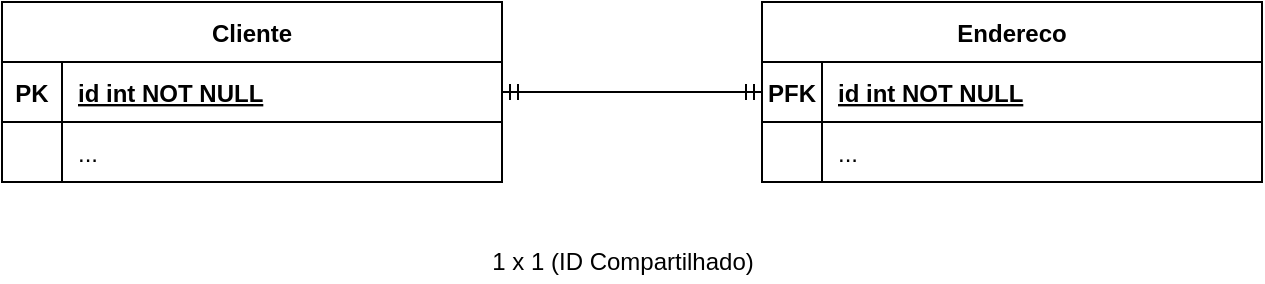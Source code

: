 <mxfile version="13.7.9" type="embed" pages="7"><diagram id="-cJZO8uB4legmB6kaeDS" name="1 x 1"><mxGraphModel dx="926" dy="221" grid="1" gridSize="10" guides="1" tooltips="1" connect="1" arrows="1" fold="1" page="1" pageScale="1" pageWidth="827" pageHeight="1169" math="0" shadow="0"><root><mxCell id="0"/><mxCell id="1" parent="0"/><mxCell id="45" value="" style="edgeStyle=entityRelationEdgeStyle;fontSize=12;html=1;endArrow=ERmandOne;startArrow=ERmandOne;exitX=1;exitY=0.5;exitDx=0;exitDy=0;entryX=0;entryY=0.5;entryDx=0;entryDy=0;" parent="1" source="16" target="38" edge="1"><mxGeometry width="100" height="100" relative="1" as="geometry"><mxPoint x="360" y="255" as="sourcePoint"/><mxPoint x="460" y="155" as="targetPoint"/></mxGeometry></mxCell><mxCell id="15" value="Cliente" style="shape=table;startSize=30;container=1;collapsible=1;childLayout=tableLayout;fixedRows=1;rowLines=0;fontStyle=1;align=center;resizeLast=1;fontSize=12;" parent="1" vertex="1"><mxGeometry x="70" y="70" width="250" height="90" as="geometry"><mxRectangle x="100" y="225" width="160" height="100" as="alternateBounds"/></mxGeometry></mxCell><mxCell id="16" value="" style="shape=partialRectangle;collapsible=0;dropTarget=0;pointerEvents=0;fillColor=none;points=[[0,0.5],[1,0.5]];portConstraint=eastwest;top=0;left=0;right=0;bottom=1;fontSize=12;" parent="15" vertex="1"><mxGeometry y="30" width="250" height="30" as="geometry"/></mxCell><mxCell id="17" value="PK" style="shape=partialRectangle;overflow=hidden;connectable=0;fillColor=none;top=0;left=0;bottom=0;right=0;fontStyle=1;fontSize=12;" parent="16" vertex="1"><mxGeometry width="30" height="30" as="geometry"/></mxCell><mxCell id="18" value="id int NOT NULL " style="shape=partialRectangle;overflow=hidden;connectable=0;fillColor=none;top=0;left=0;bottom=0;right=0;align=left;spacingLeft=6;fontStyle=5;fontSize=12;" parent="16" vertex="1"><mxGeometry x="30" width="220" height="30" as="geometry"/></mxCell><mxCell id="19" value="" style="shape=partialRectangle;collapsible=0;dropTarget=0;pointerEvents=0;fillColor=none;points=[[0,0.5],[1,0.5]];portConstraint=eastwest;top=0;left=0;right=0;bottom=0;fontSize=12;" parent="15" vertex="1"><mxGeometry y="60" width="250" height="30" as="geometry"/></mxCell><mxCell id="20" value="" style="shape=partialRectangle;overflow=hidden;connectable=0;fillColor=none;top=0;left=0;bottom=0;right=0;fontSize=12;" parent="19" vertex="1"><mxGeometry width="30" height="30" as="geometry"/></mxCell><mxCell id="21" value="..." style="shape=partialRectangle;overflow=hidden;connectable=0;fillColor=none;top=0;left=0;bottom=0;right=0;align=left;spacingLeft=6;fontSize=12;" parent="19" vertex="1"><mxGeometry x="30" width="220" height="30" as="geometry"/></mxCell><mxCell id="37" value="Endereco" style="shape=table;startSize=30;container=1;collapsible=1;childLayout=tableLayout;fixedRows=1;rowLines=0;fontStyle=1;align=center;resizeLast=1;fontSize=12;" parent="1" vertex="1"><mxGeometry x="450" y="70" width="250" height="90" as="geometry"><mxRectangle x="480" y="225" width="170" height="100" as="alternateBounds"/></mxGeometry></mxCell><mxCell id="38" value="" style="shape=partialRectangle;collapsible=0;dropTarget=0;pointerEvents=0;fillColor=none;points=[[0,0.5],[1,0.5]];portConstraint=eastwest;top=0;left=0;right=0;bottom=1;fontSize=12;" parent="37" vertex="1"><mxGeometry y="30" width="250" height="30" as="geometry"/></mxCell><mxCell id="39" value="PFK" style="shape=partialRectangle;overflow=hidden;connectable=0;fillColor=none;top=0;left=0;bottom=0;right=0;fontStyle=1;fontSize=12;" parent="38" vertex="1"><mxGeometry width="30" height="30" as="geometry"/></mxCell><mxCell id="40" value="id int NOT NULL " style="shape=partialRectangle;overflow=hidden;connectable=0;fillColor=none;top=0;left=0;bottom=0;right=0;align=left;spacingLeft=6;fontStyle=5;fontSize=12;" parent="38" vertex="1"><mxGeometry x="30" width="220" height="30" as="geometry"/></mxCell><mxCell id="41" value="" style="shape=partialRectangle;collapsible=0;dropTarget=0;pointerEvents=0;fillColor=none;points=[[0,0.5],[1,0.5]];portConstraint=eastwest;top=0;left=0;right=0;bottom=0;fontSize=12;" parent="37" vertex="1"><mxGeometry y="60" width="250" height="30" as="geometry"/></mxCell><mxCell id="42" value="" style="shape=partialRectangle;overflow=hidden;connectable=0;fillColor=none;top=0;left=0;bottom=0;right=0;fontSize=12;" parent="41" vertex="1"><mxGeometry width="30" height="30" as="geometry"/></mxCell><mxCell id="43" value="..." style="shape=partialRectangle;overflow=hidden;connectable=0;fillColor=none;top=0;left=0;bottom=0;right=0;align=left;spacingLeft=6;fontSize=12;" parent="41" vertex="1"><mxGeometry x="30" width="220" height="30" as="geometry"/></mxCell><mxCell id="it_60MPm02_DyhxIjMHB-45" value="1 x 1 (ID Compartilhado)" style="text;html=1;align=center;verticalAlign=middle;resizable=0;points=[];autosize=1;" parent="1" vertex="1"><mxGeometry x="305" y="190" width="150" height="20" as="geometry"/></mxCell></root></mxGraphModel></diagram><diagram name="1 x 1" id="f4v1BGVa0LO9kozzE3Fl"><mxGraphModel dx="648" dy="154" grid="1" gridSize="10" guides="1" tooltips="1" connect="1" arrows="1" fold="1" page="1" pageScale="1" pageWidth="827" pageHeight="1169" math="0" shadow="0"><root><mxCell id="LZWI0Lvvr0ic4wCGCZKu-0"/><mxCell id="LZWI0Lvvr0ic4wCGCZKu-1" parent="LZWI0Lvvr0ic4wCGCZKu-0"/><mxCell id="LZWI0Lvvr0ic4wCGCZKu-18" value="" style="edgeStyle=entityRelationEdgeStyle;fontSize=12;html=1;endArrow=ERmandOne;startArrow=ERmandOne;exitX=1;exitY=0.5;exitDx=0;exitDy=0;entryX=0;entryY=0.5;entryDx=0;entryDy=0;" parent="LZWI0Lvvr0ic4wCGCZKu-1" source="LZWI0Lvvr0ic4wCGCZKu-24" target="LZWI0Lvvr0ic4wCGCZKu-28" edge="1"><mxGeometry width="100" height="100" relative="1" as="geometry"><mxPoint x="400" y="255" as="sourcePoint"/><mxPoint x="500" y="155" as="targetPoint"/></mxGeometry></mxCell><mxCell id="LZWI0Lvvr0ic4wCGCZKu-19" value="1 x 1 (ID Referenciado)" style="text;html=1;align=center;verticalAlign=middle;resizable=0;points=[];autosize=1;" parent="LZWI0Lvvr0ic4wCGCZKu-1" vertex="1"><mxGeometry x="350" y="190" width="140" height="20" as="geometry"/></mxCell><mxCell id="LZWI0Lvvr0ic4wCGCZKu-20" value="Cliente" style="shape=table;startSize=30;container=1;collapsible=1;childLayout=tableLayout;fixedRows=1;rowLines=0;fontStyle=1;align=center;resizeLast=1;fontSize=12;" parent="LZWI0Lvvr0ic4wCGCZKu-1" vertex="1"><mxGeometry x="110" y="70" width="250" height="90" as="geometry"><mxRectangle x="100" y="225" width="160" height="100" as="alternateBounds"/></mxGeometry></mxCell><mxCell id="LZWI0Lvvr0ic4wCGCZKu-21" value="" style="shape=partialRectangle;collapsible=0;dropTarget=0;pointerEvents=0;fillColor=none;points=[[0,0.5],[1,0.5]];portConstraint=eastwest;top=0;left=0;right=0;bottom=1;fontSize=12;" parent="LZWI0Lvvr0ic4wCGCZKu-20" vertex="1"><mxGeometry y="30" width="250" height="30" as="geometry"/></mxCell><mxCell id="LZWI0Lvvr0ic4wCGCZKu-22" value="PK" style="shape=partialRectangle;overflow=hidden;connectable=0;fillColor=none;top=0;left=0;bottom=0;right=0;fontStyle=1;fontSize=12;" parent="LZWI0Lvvr0ic4wCGCZKu-21" vertex="1"><mxGeometry width="30" height="30" as="geometry"/></mxCell><mxCell id="LZWI0Lvvr0ic4wCGCZKu-23" value="id int NOT NULL " style="shape=partialRectangle;overflow=hidden;connectable=0;fillColor=none;top=0;left=0;bottom=0;right=0;align=left;spacingLeft=6;fontStyle=5;fontSize=12;" parent="LZWI0Lvvr0ic4wCGCZKu-21" vertex="1"><mxGeometry x="30" width="220" height="30" as="geometry"/></mxCell><mxCell id="LZWI0Lvvr0ic4wCGCZKu-24" value="" style="shape=partialRectangle;collapsible=0;dropTarget=0;pointerEvents=0;fillColor=none;points=[[0,0.5],[1,0.5]];portConstraint=eastwest;top=0;left=0;right=0;bottom=0;fontSize=12;" parent="LZWI0Lvvr0ic4wCGCZKu-20" vertex="1"><mxGeometry y="60" width="250" height="30" as="geometry"/></mxCell><mxCell id="LZWI0Lvvr0ic4wCGCZKu-25" value="FK" style="shape=partialRectangle;overflow=hidden;connectable=0;fillColor=none;top=0;left=0;bottom=0;right=0;fontSize=12;" parent="LZWI0Lvvr0ic4wCGCZKu-24" vertex="1"><mxGeometry width="30" height="30" as="geometry"/></mxCell><mxCell id="LZWI0Lvvr0ic4wCGCZKu-26" value="endereco_fk int NOT NULL" style="shape=partialRectangle;overflow=hidden;connectable=0;fillColor=none;top=0;left=0;bottom=0;right=0;align=left;spacingLeft=6;fontSize=12;" parent="LZWI0Lvvr0ic4wCGCZKu-24" vertex="1"><mxGeometry x="30" width="220" height="30" as="geometry"/></mxCell><mxCell id="LZWI0Lvvr0ic4wCGCZKu-27" value="Endereco" style="shape=table;startSize=30;container=1;collapsible=1;childLayout=tableLayout;fixedRows=1;rowLines=0;fontStyle=1;align=center;resizeLast=1;fontSize=12;" parent="LZWI0Lvvr0ic4wCGCZKu-1" vertex="1"><mxGeometry x="490" y="70" width="250" height="90" as="geometry"><mxRectangle x="480" y="225" width="170" height="100" as="alternateBounds"/></mxGeometry></mxCell><mxCell id="LZWI0Lvvr0ic4wCGCZKu-28" value="" style="shape=partialRectangle;collapsible=0;dropTarget=0;pointerEvents=0;fillColor=none;points=[[0,0.5],[1,0.5]];portConstraint=eastwest;top=0;left=0;right=0;bottom=1;fontSize=12;" parent="LZWI0Lvvr0ic4wCGCZKu-27" vertex="1"><mxGeometry y="30" width="250" height="30" as="geometry"/></mxCell><mxCell id="LZWI0Lvvr0ic4wCGCZKu-29" value="PK" style="shape=partialRectangle;overflow=hidden;connectable=0;fillColor=none;top=0;left=0;bottom=0;right=0;fontStyle=1;fontSize=12;" parent="LZWI0Lvvr0ic4wCGCZKu-28" vertex="1"><mxGeometry width="30" height="30" as="geometry"/></mxCell><mxCell id="LZWI0Lvvr0ic4wCGCZKu-30" value="id int NOT NULL " style="shape=partialRectangle;overflow=hidden;connectable=0;fillColor=none;top=0;left=0;bottom=0;right=0;align=left;spacingLeft=6;fontStyle=5;fontSize=12;" parent="LZWI0Lvvr0ic4wCGCZKu-28" vertex="1"><mxGeometry x="30" width="220" height="30" as="geometry"/></mxCell><mxCell id="LZWI0Lvvr0ic4wCGCZKu-31" value="" style="shape=partialRectangle;collapsible=0;dropTarget=0;pointerEvents=0;fillColor=none;points=[[0,0.5],[1,0.5]];portConstraint=eastwest;top=0;left=0;right=0;bottom=0;fontSize=12;" parent="LZWI0Lvvr0ic4wCGCZKu-27" vertex="1"><mxGeometry y="60" width="250" height="30" as="geometry"/></mxCell><mxCell id="LZWI0Lvvr0ic4wCGCZKu-32" value="" style="shape=partialRectangle;overflow=hidden;connectable=0;fillColor=none;top=0;left=0;bottom=0;right=0;fontSize=12;" parent="LZWI0Lvvr0ic4wCGCZKu-31" vertex="1"><mxGeometry width="30" height="30" as="geometry"/></mxCell><mxCell id="LZWI0Lvvr0ic4wCGCZKu-33" value="" style="shape=partialRectangle;overflow=hidden;connectable=0;fillColor=none;top=0;left=0;bottom=0;right=0;align=left;spacingLeft=6;fontSize=12;" parent="LZWI0Lvvr0ic4wCGCZKu-31" vertex="1"><mxGeometry x="30" width="220" height="30" as="geometry"/></mxCell></root></mxGraphModel></diagram><diagram id="h8iAOkQwNNReVruqvM9_" name="1 x Many"><mxGraphModel dx="926" dy="221" grid="1" gridSize="10" guides="1" tooltips="1" connect="1" arrows="1" fold="1" page="1" pageScale="1" pageWidth="827" pageHeight="1169" math="0" shadow="0"><root><mxCell id="EdGn1_xKnMHWhqD9SFrW-0"/><mxCell id="EdGn1_xKnMHWhqD9SFrW-1" parent="EdGn1_xKnMHWhqD9SFrW-0"/><mxCell id="cPPrRR4nFwRamd-4L3Du-8" value="Endereco" style="shape=table;startSize=30;container=1;collapsible=1;childLayout=tableLayout;fixedRows=1;rowLines=0;fontStyle=1;align=center;resizeLast=1;fontSize=12;" parent="EdGn1_xKnMHWhqD9SFrW-1" vertex="1"><mxGeometry x="480" y="225" width="250" height="90" as="geometry"><mxRectangle x="480" y="225" width="170" height="100" as="alternateBounds"/></mxGeometry></mxCell><mxCell id="cPPrRR4nFwRamd-4L3Du-9" value="" style="shape=partialRectangle;collapsible=0;dropTarget=0;pointerEvents=0;fillColor=none;points=[[0,0.5],[1,0.5]];portConstraint=eastwest;top=0;left=0;right=0;bottom=1;fontSize=12;" parent="cPPrRR4nFwRamd-4L3Du-8" vertex="1"><mxGeometry y="30" width="250" height="30" as="geometry"/></mxCell><mxCell id="cPPrRR4nFwRamd-4L3Du-10" value="PK" style="shape=partialRectangle;overflow=hidden;connectable=0;fillColor=none;top=0;left=0;bottom=0;right=0;fontStyle=1;fontSize=12;" parent="cPPrRR4nFwRamd-4L3Du-9" vertex="1"><mxGeometry width="30" height="30" as="geometry"/></mxCell><mxCell id="cPPrRR4nFwRamd-4L3Du-11" value="id int NOT NULL " style="shape=partialRectangle;overflow=hidden;connectable=0;fillColor=none;top=0;left=0;bottom=0;right=0;align=left;spacingLeft=6;fontStyle=5;fontSize=12;" parent="cPPrRR4nFwRamd-4L3Du-9" vertex="1"><mxGeometry x="30" width="220" height="30" as="geometry"/></mxCell><mxCell id="cPPrRR4nFwRamd-4L3Du-12" value="" style="shape=partialRectangle;collapsible=0;dropTarget=0;pointerEvents=0;fillColor=none;points=[[0,0.5],[1,0.5]];portConstraint=eastwest;top=0;left=0;right=0;bottom=0;fontSize=12;" parent="cPPrRR4nFwRamd-4L3Du-8" vertex="1"><mxGeometry y="60" width="250" height="30" as="geometry"/></mxCell><mxCell id="cPPrRR4nFwRamd-4L3Du-13" value="FK" style="shape=partialRectangle;overflow=hidden;connectable=0;fillColor=none;top=0;left=0;bottom=0;right=0;fontSize=12;" parent="cPPrRR4nFwRamd-4L3Du-12" vertex="1"><mxGeometry width="30" height="30" as="geometry"/></mxCell><mxCell id="cPPrRR4nFwRamd-4L3Du-14" value="cliente_fk int NOT NULL" style="shape=partialRectangle;overflow=hidden;connectable=0;fillColor=none;top=0;left=0;bottom=0;right=0;align=left;spacingLeft=6;fontSize=12;" parent="cPPrRR4nFwRamd-4L3Du-12" vertex="1"><mxGeometry x="30" width="220" height="30" as="geometry"/></mxCell><mxCell id="cPPrRR4nFwRamd-4L3Du-16" value="" style="edgeStyle=entityRelationEdgeStyle;fontSize=12;html=1;endArrow=ERoneToMany;exitX=1;exitY=0.5;exitDx=0;exitDy=0;entryX=0;entryY=0.5;entryDx=0;entryDy=0;" parent="EdGn1_xKnMHWhqD9SFrW-1" source="cPPrRR4nFwRamd-4L3Du-2" target="cPPrRR4nFwRamd-4L3Du-12" edge="1"><mxGeometry width="100" height="100" relative="1" as="geometry"><mxPoint x="340" y="330" as="sourcePoint"/><mxPoint x="440" y="230" as="targetPoint"/></mxGeometry></mxCell><mxCell id="cPPrRR4nFwRamd-4L3Du-1" value="Cliente" style="shape=table;startSize=30;container=1;collapsible=1;childLayout=tableLayout;fixedRows=1;rowLines=0;fontStyle=1;align=center;resizeLast=1;fontSize=12;" parent="EdGn1_xKnMHWhqD9SFrW-1" vertex="1"><mxGeometry x="20" y="225" width="250" height="90" as="geometry"><mxRectangle x="100" y="225" width="160" height="100" as="alternateBounds"/></mxGeometry></mxCell><mxCell id="cPPrRR4nFwRamd-4L3Du-2" value="" style="shape=partialRectangle;collapsible=0;dropTarget=0;pointerEvents=0;fillColor=none;points=[[0,0.5],[1,0.5]];portConstraint=eastwest;top=0;left=0;right=0;bottom=1;fontSize=12;" parent="cPPrRR4nFwRamd-4L3Du-1" vertex="1"><mxGeometry y="30" width="250" height="30" as="geometry"/></mxCell><mxCell id="cPPrRR4nFwRamd-4L3Du-3" value="PK" style="shape=partialRectangle;overflow=hidden;connectable=0;fillColor=none;top=0;left=0;bottom=0;right=0;fontStyle=1;fontSize=12;" parent="cPPrRR4nFwRamd-4L3Du-2" vertex="1"><mxGeometry width="30" height="30" as="geometry"/></mxCell><mxCell id="cPPrRR4nFwRamd-4L3Du-4" value="id int NOT NULL " style="shape=partialRectangle;overflow=hidden;connectable=0;fillColor=none;top=0;left=0;bottom=0;right=0;align=left;spacingLeft=6;fontStyle=5;fontSize=12;" parent="cPPrRR4nFwRamd-4L3Du-2" vertex="1"><mxGeometry x="30" width="220" height="30" as="geometry"/></mxCell><mxCell id="cPPrRR4nFwRamd-4L3Du-5" value="" style="shape=partialRectangle;collapsible=0;dropTarget=0;pointerEvents=0;fillColor=none;points=[[0,0.5],[1,0.5]];portConstraint=eastwest;top=0;left=0;right=0;bottom=0;fontSize=12;" parent="cPPrRR4nFwRamd-4L3Du-1" vertex="1"><mxGeometry y="60" width="250" height="30" as="geometry"/></mxCell><mxCell id="cPPrRR4nFwRamd-4L3Du-6" value="" style="shape=partialRectangle;overflow=hidden;connectable=0;fillColor=none;top=0;left=0;bottom=0;right=0;fontSize=12;" parent="cPPrRR4nFwRamd-4L3Du-5" vertex="1"><mxGeometry width="30" height="30" as="geometry"/></mxCell><mxCell id="cPPrRR4nFwRamd-4L3Du-7" value="" style="shape=partialRectangle;overflow=hidden;connectable=0;fillColor=none;top=0;left=0;bottom=0;right=0;align=left;spacingLeft=6;fontSize=12;" parent="cPPrRR4nFwRamd-4L3Du-5" vertex="1"><mxGeometry x="30" width="220" height="30" as="geometry"/></mxCell><mxCell id="gH46TP-cFO0cDfJg5GeJ-0" value="SENTIDO" style="endArrow=classic;html=1;" parent="EdGn1_xKnMHWhqD9SFrW-1" edge="1"><mxGeometry width="50" height="50" relative="1" as="geometry"><mxPoint x="190" y="410" as="sourcePoint"/><mxPoint x="540" y="410" as="targetPoint"/><Array as="points"><mxPoint x="360" y="410"/></Array></mxGeometry></mxCell></root></mxGraphModel></diagram><diagram id="4Ql79Vr5iV4cgCExxP9y" name="Many to 1"><mxGraphModel dx="926" dy="221" grid="1" gridSize="10" guides="1" tooltips="1" connect="1" arrows="1" fold="1" page="1" pageScale="1" pageWidth="827" pageHeight="1169" math="0" shadow="0"><root><mxCell id="K9wZQX6lgxkzt17ViRfa-0"/><mxCell id="K9wZQX6lgxkzt17ViRfa-1" parent="K9wZQX6lgxkzt17ViRfa-0"/><mxCell id="Zi9EloezBamPYI4cfAQm-0" value="Endereco" style="shape=table;startSize=30;container=1;collapsible=1;childLayout=tableLayout;fixedRows=1;rowLines=0;fontStyle=1;align=center;resizeLast=1;fontSize=12;" parent="K9wZQX6lgxkzt17ViRfa-1" vertex="1"><mxGeometry x="480" y="225" width="250" height="120" as="geometry"><mxRectangle x="480" y="225" width="170" height="100" as="alternateBounds"/></mxGeometry></mxCell><mxCell id="Zi9EloezBamPYI4cfAQm-1" value="" style="shape=partialRectangle;collapsible=0;dropTarget=0;pointerEvents=0;fillColor=none;points=[[0,0.5],[1,0.5]];portConstraint=eastwest;top=0;left=0;right=0;bottom=1;fontSize=12;" parent="Zi9EloezBamPYI4cfAQm-0" vertex="1"><mxGeometry y="30" width="250" height="30" as="geometry"/></mxCell><mxCell id="Zi9EloezBamPYI4cfAQm-2" value="PK" style="shape=partialRectangle;overflow=hidden;connectable=0;fillColor=none;top=0;left=0;bottom=0;right=0;fontStyle=1;fontSize=12;" parent="Zi9EloezBamPYI4cfAQm-1" vertex="1"><mxGeometry width="30" height="30" as="geometry"/></mxCell><mxCell id="Zi9EloezBamPYI4cfAQm-3" value="id int NOT NULL " style="shape=partialRectangle;overflow=hidden;connectable=0;fillColor=none;top=0;left=0;bottom=0;right=0;align=left;spacingLeft=6;fontStyle=5;fontSize=12;" parent="Zi9EloezBamPYI4cfAQm-1" vertex="1"><mxGeometry x="30" width="220" height="30" as="geometry"/></mxCell><mxCell id="Zi9EloezBamPYI4cfAQm-4" value="" style="shape=partialRectangle;collapsible=0;dropTarget=0;pointerEvents=0;fillColor=none;points=[[0,0.5],[1,0.5]];portConstraint=eastwest;top=0;left=0;right=0;bottom=0;fontSize=12;" parent="Zi9EloezBamPYI4cfAQm-0" vertex="1"><mxGeometry y="60" width="250" height="30" as="geometry"/></mxCell><mxCell id="Zi9EloezBamPYI4cfAQm-5" value="FK" style="shape=partialRectangle;overflow=hidden;connectable=0;fillColor=none;top=0;left=0;bottom=0;right=0;fontSize=12;" parent="Zi9EloezBamPYI4cfAQm-4" vertex="1"><mxGeometry width="30" height="30" as="geometry"/></mxCell><mxCell id="Zi9EloezBamPYI4cfAQm-6" value="cliente_fk int NOT NULL" style="shape=partialRectangle;overflow=hidden;connectable=0;fillColor=none;top=0;left=0;bottom=0;right=0;align=left;spacingLeft=6;fontSize=12;" parent="Zi9EloezBamPYI4cfAQm-4" vertex="1"><mxGeometry x="30" width="220" height="30" as="geometry"/></mxCell><mxCell id="93T-BszCKd6nx-MDtQ_T-0" value="" style="shape=partialRectangle;collapsible=0;dropTarget=0;pointerEvents=0;fillColor=none;points=[[0,0.5],[1,0.5]];portConstraint=eastwest;top=0;left=0;right=0;bottom=0;fontSize=12;" parent="Zi9EloezBamPYI4cfAQm-0" vertex="1"><mxGeometry y="90" width="250" height="30" as="geometry"/></mxCell><mxCell id="93T-BszCKd6nx-MDtQ_T-1" value="" style="shape=partialRectangle;overflow=hidden;connectable=0;fillColor=none;top=0;left=0;bottom=0;right=0;fontSize=12;" parent="93T-BszCKd6nx-MDtQ_T-0" vertex="1"><mxGeometry width="30" height="30" as="geometry"/></mxCell><mxCell id="93T-BszCKd6nx-MDtQ_T-2" value="..." style="shape=partialRectangle;overflow=hidden;connectable=0;fillColor=none;top=0;left=0;bottom=0;right=0;align=left;spacingLeft=6;fontSize=12;" parent="93T-BszCKd6nx-MDtQ_T-0" vertex="1"><mxGeometry x="30" width="220" height="30" as="geometry"/></mxCell><mxCell id="Zi9EloezBamPYI4cfAQm-7" value="" style="edgeStyle=entityRelationEdgeStyle;fontSize=12;html=1;endArrow=ERoneToMany;exitX=1;exitY=0.5;exitDx=0;exitDy=0;entryX=0;entryY=0.5;entryDx=0;entryDy=0;" parent="K9wZQX6lgxkzt17ViRfa-1" source="Zi9EloezBamPYI4cfAQm-9" target="Zi9EloezBamPYI4cfAQm-4" edge="1"><mxGeometry width="100" height="100" relative="1" as="geometry"><mxPoint x="340" y="330" as="sourcePoint"/><mxPoint x="440" y="230" as="targetPoint"/></mxGeometry></mxCell><mxCell id="Zi9EloezBamPYI4cfAQm-8" value="Cliente" style="shape=table;startSize=30;container=1;collapsible=1;childLayout=tableLayout;fixedRows=1;rowLines=0;fontStyle=1;align=center;resizeLast=1;fontSize=12;" parent="K9wZQX6lgxkzt17ViRfa-1" vertex="1"><mxGeometry x="20" y="225" width="250" height="90" as="geometry"><mxRectangle x="100" y="225" width="160" height="100" as="alternateBounds"/></mxGeometry></mxCell><mxCell id="Zi9EloezBamPYI4cfAQm-9" value="" style="shape=partialRectangle;collapsible=0;dropTarget=0;pointerEvents=0;fillColor=none;points=[[0,0.5],[1,0.5]];portConstraint=eastwest;top=0;left=0;right=0;bottom=1;fontSize=12;" parent="Zi9EloezBamPYI4cfAQm-8" vertex="1"><mxGeometry y="30" width="250" height="30" as="geometry"/></mxCell><mxCell id="Zi9EloezBamPYI4cfAQm-10" value="PK" style="shape=partialRectangle;overflow=hidden;connectable=0;fillColor=none;top=0;left=0;bottom=0;right=0;fontStyle=1;fontSize=12;" parent="Zi9EloezBamPYI4cfAQm-9" vertex="1"><mxGeometry width="30" height="30" as="geometry"/></mxCell><mxCell id="Zi9EloezBamPYI4cfAQm-11" value="id int NOT NULL " style="shape=partialRectangle;overflow=hidden;connectable=0;fillColor=none;top=0;left=0;bottom=0;right=0;align=left;spacingLeft=6;fontStyle=5;fontSize=12;" parent="Zi9EloezBamPYI4cfAQm-9" vertex="1"><mxGeometry x="30" width="220" height="30" as="geometry"/></mxCell><mxCell id="Zi9EloezBamPYI4cfAQm-12" value="" style="shape=partialRectangle;collapsible=0;dropTarget=0;pointerEvents=0;fillColor=none;points=[[0,0.5],[1,0.5]];portConstraint=eastwest;top=0;left=0;right=0;bottom=0;fontSize=12;" parent="Zi9EloezBamPYI4cfAQm-8" vertex="1"><mxGeometry y="60" width="250" height="30" as="geometry"/></mxCell><mxCell id="Zi9EloezBamPYI4cfAQm-13" value="" style="shape=partialRectangle;overflow=hidden;connectable=0;fillColor=none;top=0;left=0;bottom=0;right=0;fontSize=12;" parent="Zi9EloezBamPYI4cfAQm-12" vertex="1"><mxGeometry width="30" height="30" as="geometry"/></mxCell><mxCell id="Zi9EloezBamPYI4cfAQm-14" value="..." style="shape=partialRectangle;overflow=hidden;connectable=0;fillColor=none;top=0;left=0;bottom=0;right=0;align=left;spacingLeft=6;fontSize=12;" parent="Zi9EloezBamPYI4cfAQm-12" vertex="1"><mxGeometry x="30" width="220" height="30" as="geometry"/></mxCell><mxCell id="Zi9EloezBamPYI4cfAQm-16" value="" style="endArrow=classic;html=1;" parent="K9wZQX6lgxkzt17ViRfa-1" edge="1"><mxGeometry width="50" height="50" relative="1" as="geometry"><mxPoint x="570" y="440" as="sourcePoint"/><mxPoint x="210" y="440" as="targetPoint"/></mxGeometry></mxCell><mxCell id="Zi9EloezBamPYI4cfAQm-17" value="SENTIDO" style="edgeLabel;html=1;align=center;verticalAlign=middle;resizable=0;points=[];" parent="Zi9EloezBamPYI4cfAQm-16" vertex="1" connectable="0"><mxGeometry x="-0.178" y="-1" relative="1" as="geometry"><mxPoint x="-32" as="offset"/></mxGeometry></mxCell></root></mxGraphModel></diagram><diagram id="DCMyEohuSKf0Z7_tJ8rK" name="Many to Many"><mxGraphModel dx="1944" dy="266" grid="1" gridSize="10" guides="1" tooltips="1" connect="1" arrows="1" fold="1" page="1" pageScale="1" pageWidth="827" pageHeight="1169" math="0" shadow="0"><root><mxCell id="-hu12Tw1DanzJFIAmwB4-0"/><mxCell id="-hu12Tw1DanzJFIAmwB4-1" parent="-hu12Tw1DanzJFIAmwB4-0"/><mxCell id="ocTp-3TdxYK6GGCg0uOa-7" value="" style="edgeStyle=entityRelationEdgeStyle;fontSize=12;html=1;endArrow=ERoneToMany;exitX=1;exitY=0.5;exitDx=0;exitDy=0;entryX=0;entryY=0.5;entryDx=0;entryDy=0;" parent="-hu12Tw1DanzJFIAmwB4-1" source="ocTp-3TdxYK6GGCg0uOa-9" target="LXLexVuItGrBPJJU2hWx-1" edge="1"><mxGeometry width="100" height="100" relative="1" as="geometry"><mxPoint x="340" y="330" as="sourcePoint"/><mxPoint x="440" y="230" as="targetPoint"/></mxGeometry></mxCell><mxCell id="ocTp-3TdxYK6GGCg0uOa-8" value="Cliente" style="shape=table;startSize=30;container=1;collapsible=1;childLayout=tableLayout;fixedRows=1;rowLines=0;fontStyle=1;align=center;resizeLast=1;fontSize=12;" parent="-hu12Tw1DanzJFIAmwB4-1" vertex="1"><mxGeometry x="-40" y="250" width="250" height="90" as="geometry"><mxRectangle x="100" y="225" width="160" height="100" as="alternateBounds"/></mxGeometry></mxCell><mxCell id="ocTp-3TdxYK6GGCg0uOa-9" value="" style="shape=partialRectangle;collapsible=0;dropTarget=0;pointerEvents=0;fillColor=none;points=[[0,0.5],[1,0.5]];portConstraint=eastwest;top=0;left=0;right=0;bottom=1;fontSize=12;" parent="ocTp-3TdxYK6GGCg0uOa-8" vertex="1"><mxGeometry y="30" width="250" height="30" as="geometry"/></mxCell><mxCell id="ocTp-3TdxYK6GGCg0uOa-10" value="PK" style="shape=partialRectangle;overflow=hidden;connectable=0;fillColor=none;top=0;left=0;bottom=0;right=0;fontStyle=1;fontSize=12;" parent="ocTp-3TdxYK6GGCg0uOa-9" vertex="1"><mxGeometry width="30" height="30" as="geometry"/></mxCell><mxCell id="ocTp-3TdxYK6GGCg0uOa-11" value="id int NOT NULL " style="shape=partialRectangle;overflow=hidden;connectable=0;fillColor=none;top=0;left=0;bottom=0;right=0;align=left;spacingLeft=6;fontStyle=5;fontSize=12;" parent="ocTp-3TdxYK6GGCg0uOa-9" vertex="1"><mxGeometry x="30" width="220" height="30" as="geometry"/></mxCell><mxCell id="ocTp-3TdxYK6GGCg0uOa-12" value="" style="shape=partialRectangle;collapsible=0;dropTarget=0;pointerEvents=0;fillColor=none;points=[[0,0.5],[1,0.5]];portConstraint=eastwest;top=0;left=0;right=0;bottom=0;fontSize=12;" parent="ocTp-3TdxYK6GGCg0uOa-8" vertex="1"><mxGeometry y="60" width="250" height="30" as="geometry"/></mxCell><mxCell id="ocTp-3TdxYK6GGCg0uOa-13" value="" style="shape=partialRectangle;overflow=hidden;connectable=0;fillColor=none;top=0;left=0;bottom=0;right=0;fontSize=12;" parent="ocTp-3TdxYK6GGCg0uOa-12" vertex="1"><mxGeometry width="30" height="30" as="geometry"/></mxCell><mxCell id="ocTp-3TdxYK6GGCg0uOa-14" value="..." style="shape=partialRectangle;overflow=hidden;connectable=0;fillColor=none;top=0;left=0;bottom=0;right=0;align=left;spacingLeft=6;fontSize=12;" parent="ocTp-3TdxYK6GGCg0uOa-12" vertex="1"><mxGeometry x="30" width="220" height="30" as="geometry"/></mxCell><mxCell id="V6BajLlsrfCVxYOjCVkA-2" value="" style="edgeStyle=entityRelationEdgeStyle;fontSize=12;html=1;endArrow=ERmany;entryX=0;entryY=0.5;entryDx=0;entryDy=0;" parent="-hu12Tw1DanzJFIAmwB4-1" source="ocTp-3TdxYK6GGCg0uOa-1" target="LXLexVuItGrBPJJU2hWx-4" edge="1"><mxGeometry width="100" height="100" relative="1" as="geometry"><mxPoint x="260" y="60" as="sourcePoint"/><mxPoint x="445" y="200" as="targetPoint"/></mxGeometry></mxCell><mxCell id="ocTp-3TdxYK6GGCg0uOa-0" value="Endereco" style="shape=table;startSize=30;container=1;collapsible=1;childLayout=tableLayout;fixedRows=1;rowLines=0;fontStyle=1;align=center;resizeLast=1;fontSize=12;" parent="-hu12Tw1DanzJFIAmwB4-1" vertex="1"><mxGeometry x="-40" y="400" width="250" height="85" as="geometry"><mxRectangle x="480" y="225" width="170" height="100" as="alternateBounds"/></mxGeometry></mxCell><mxCell id="ocTp-3TdxYK6GGCg0uOa-1" value="" style="shape=partialRectangle;collapsible=0;dropTarget=0;pointerEvents=0;fillColor=none;points=[[0,0.5],[1,0.5]];portConstraint=eastwest;top=0;left=0;right=0;bottom=1;fontSize=12;" parent="ocTp-3TdxYK6GGCg0uOa-0" vertex="1"><mxGeometry y="30" width="250" height="30" as="geometry"/></mxCell><mxCell id="ocTp-3TdxYK6GGCg0uOa-2" value="PK" style="shape=partialRectangle;overflow=hidden;connectable=0;fillColor=none;top=0;left=0;bottom=0;right=0;fontStyle=1;fontSize=12;" parent="ocTp-3TdxYK6GGCg0uOa-1" vertex="1"><mxGeometry width="30" height="30" as="geometry"/></mxCell><mxCell id="ocTp-3TdxYK6GGCg0uOa-3" value="id int NOT NULL " style="shape=partialRectangle;overflow=hidden;connectable=0;fillColor=none;top=0;left=0;bottom=0;right=0;align=left;spacingLeft=6;fontStyle=5;fontSize=12;" parent="ocTp-3TdxYK6GGCg0uOa-1" vertex="1"><mxGeometry x="30" width="220" height="30" as="geometry"/></mxCell><mxCell id="ocTp-3TdxYK6GGCg0uOa-4" value="" style="shape=partialRectangle;collapsible=0;dropTarget=0;pointerEvents=0;fillColor=none;points=[[0,0.5],[1,0.5]];portConstraint=eastwest;top=0;left=0;right=0;bottom=0;fontSize=12;" parent="ocTp-3TdxYK6GGCg0uOa-0" vertex="1"><mxGeometry y="60" width="250" height="25" as="geometry"/></mxCell><mxCell id="ocTp-3TdxYK6GGCg0uOa-5" value="" style="shape=partialRectangle;overflow=hidden;connectable=0;fillColor=none;top=0;left=0;bottom=0;right=0;fontSize=12;" parent="ocTp-3TdxYK6GGCg0uOa-4" vertex="1"><mxGeometry width="30" height="25" as="geometry"/></mxCell><mxCell id="ocTp-3TdxYK6GGCg0uOa-6" value="..." style="shape=partialRectangle;overflow=hidden;connectable=0;fillColor=none;top=0;left=0;bottom=0;right=0;align=left;spacingLeft=6;fontSize=12;" parent="ocTp-3TdxYK6GGCg0uOa-4" vertex="1"><mxGeometry x="30" width="220" height="25" as="geometry"/></mxCell><mxCell id="LXLexVuItGrBPJJU2hWx-0" value="ClienteEndereco" style="shape=table;startSize=30;container=1;collapsible=1;childLayout=tableLayout;fixedRows=1;rowLines=0;fontStyle=1;align=center;resizeLast=1;" parent="-hu12Tw1DanzJFIAmwB4-1" vertex="1"><mxGeometry x="420" y="310" width="240" height="120" as="geometry"/></mxCell><mxCell id="LXLexVuItGrBPJJU2hWx-1" value="" style="shape=partialRectangle;collapsible=0;dropTarget=0;pointerEvents=0;fillColor=none;top=0;left=0;bottom=0;right=0;points=[[0,0.5],[1,0.5]];portConstraint=eastwest;" parent="LXLexVuItGrBPJJU2hWx-0" vertex="1"><mxGeometry y="30" width="240" height="30" as="geometry"/></mxCell><mxCell id="LXLexVuItGrBPJJU2hWx-2" value="PFK1" style="shape=partialRectangle;connectable=0;fillColor=none;top=0;left=0;bottom=0;right=0;fontStyle=1;overflow=hidden;" parent="LXLexVuItGrBPJJU2hWx-1" vertex="1"><mxGeometry width="60" height="30" as="geometry"/></mxCell><mxCell id="LXLexVuItGrBPJJU2hWx-3" value="cliente_fk int NOT NULL" style="shape=partialRectangle;connectable=0;fillColor=none;top=0;left=0;bottom=0;right=0;align=left;spacingLeft=6;fontStyle=5;overflow=hidden;" parent="LXLexVuItGrBPJJU2hWx-1" vertex="1"><mxGeometry x="60" width="180" height="30" as="geometry"/></mxCell><mxCell id="LXLexVuItGrBPJJU2hWx-4" value="" style="shape=partialRectangle;collapsible=0;dropTarget=0;pointerEvents=0;fillColor=none;top=0;left=0;bottom=1;right=0;points=[[0,0.5],[1,0.5]];portConstraint=eastwest;" parent="LXLexVuItGrBPJJU2hWx-0" vertex="1"><mxGeometry y="60" width="240" height="30" as="geometry"/></mxCell><mxCell id="LXLexVuItGrBPJJU2hWx-5" value="PFK2" style="shape=partialRectangle;connectable=0;fillColor=none;top=0;left=0;bottom=0;right=0;fontStyle=1;overflow=hidden;" parent="LXLexVuItGrBPJJU2hWx-4" vertex="1"><mxGeometry width="60" height="30" as="geometry"/></mxCell><mxCell id="LXLexVuItGrBPJJU2hWx-6" value="endereco_fk int NOT NULL" style="shape=partialRectangle;connectable=0;fillColor=none;top=0;left=0;bottom=0;right=0;align=left;spacingLeft=6;fontStyle=5;overflow=hidden;" parent="LXLexVuItGrBPJJU2hWx-4" vertex="1"><mxGeometry x="60" width="180" height="30" as="geometry"/></mxCell><mxCell id="LXLexVuItGrBPJJU2hWx-7" value="" style="shape=partialRectangle;collapsible=0;dropTarget=0;pointerEvents=0;fillColor=none;top=0;left=0;bottom=0;right=0;points=[[0,0.5],[1,0.5]];portConstraint=eastwest;" parent="LXLexVuItGrBPJJU2hWx-0" vertex="1"><mxGeometry y="90" width="240" height="30" as="geometry"/></mxCell><mxCell id="LXLexVuItGrBPJJU2hWx-8" value="" style="shape=partialRectangle;connectable=0;fillColor=none;top=0;left=0;bottom=0;right=0;editable=1;overflow=hidden;" parent="LXLexVuItGrBPJJU2hWx-7" vertex="1"><mxGeometry width="60" height="30" as="geometry"/></mxCell><mxCell id="LXLexVuItGrBPJJU2hWx-9" value="" style="shape=partialRectangle;connectable=0;fillColor=none;top=0;left=0;bottom=0;right=0;align=left;spacingLeft=6;overflow=hidden;" parent="LXLexVuItGrBPJJU2hWx-7" vertex="1"><mxGeometry x="60" width="180" height="30" as="geometry"/></mxCell></root></mxGraphModel></diagram><diagram id="8dwala4SQaoDYGa8Wqmx" name="Auto Relacionamento"><mxGraphModel dx="771" dy="184" grid="1" gridSize="10" guides="1" tooltips="1" connect="1" arrows="1" fold="1" page="1" pageScale="1" pageWidth="827" pageHeight="1169" math="0" shadow="0"><root><mxCell id="2ts0-Rs_vjjxcxJ9rDmZ-0"/><mxCell id="2ts0-Rs_vjjxcxJ9rDmZ-1" parent="2ts0-Rs_vjjxcxJ9rDmZ-0"/><mxCell id="aCDhQ4rPMmf97e0_Qfp4-12" value="Auto Relacionamento 1 x 1" style="text;html=1;align=center;verticalAlign=middle;resizable=0;points=[];autosize=1;" parent="2ts0-Rs_vjjxcxJ9rDmZ-1" vertex="1"><mxGeometry x="115" y="170" width="160" height="20" as="geometry"/></mxCell><mxCell id="sgU0sq0uC4FIsb4QNO78-0" value="Cliente" style="shape=table;startSize=30;container=1;collapsible=1;childLayout=tableLayout;fixedRows=1;rowLines=0;fontStyle=1;align=center;resizeLast=1;fontSize=12;" parent="2ts0-Rs_vjjxcxJ9rDmZ-1" vertex="1"><mxGeometry x="70" y="50" width="250" height="90" as="geometry"><mxRectangle x="100" y="225" width="160" height="100" as="alternateBounds"/></mxGeometry></mxCell><mxCell id="sgU0sq0uC4FIsb4QNO78-1" value="" style="shape=partialRectangle;collapsible=0;dropTarget=0;pointerEvents=0;fillColor=none;points=[[0,0.5],[1,0.5]];portConstraint=eastwest;top=0;left=0;right=0;bottom=1;fontSize=12;" parent="sgU0sq0uC4FIsb4QNO78-0" vertex="1"><mxGeometry y="30" width="250" height="30" as="geometry"/></mxCell><mxCell id="sgU0sq0uC4FIsb4QNO78-2" value="PK" style="shape=partialRectangle;overflow=hidden;connectable=0;fillColor=none;top=0;left=0;bottom=0;right=0;fontStyle=1;fontSize=12;" parent="sgU0sq0uC4FIsb4QNO78-1" vertex="1"><mxGeometry width="30" height="30" as="geometry"/></mxCell><mxCell id="sgU0sq0uC4FIsb4QNO78-3" value="id int NOT NULL " style="shape=partialRectangle;overflow=hidden;connectable=0;fillColor=none;top=0;left=0;bottom=0;right=0;align=left;spacingLeft=6;fontStyle=5;fontSize=12;" parent="sgU0sq0uC4FIsb4QNO78-1" vertex="1"><mxGeometry x="30" width="220" height="30" as="geometry"/></mxCell><mxCell id="sgU0sq0uC4FIsb4QNO78-4" value="" style="shape=partialRectangle;collapsible=0;dropTarget=0;pointerEvents=0;fillColor=none;points=[[0,0.5],[1,0.5]];portConstraint=eastwest;top=0;left=0;right=0;bottom=0;fontSize=12;" parent="sgU0sq0uC4FIsb4QNO78-0" vertex="1"><mxGeometry y="60" width="250" height="30" as="geometry"/></mxCell><mxCell id="sgU0sq0uC4FIsb4QNO78-5" value="UFK" style="shape=partialRectangle;overflow=hidden;connectable=0;fillColor=none;top=0;left=0;bottom=0;right=0;fontSize=12;" parent="sgU0sq0uC4FIsb4QNO78-4" vertex="1"><mxGeometry width="30" height="30" as="geometry"/></mxCell><mxCell id="sgU0sq0uC4FIsb4QNO78-6" value="indicado_por_fk" style="shape=partialRectangle;overflow=hidden;connectable=0;fillColor=none;top=0;left=0;bottom=0;right=0;align=left;spacingLeft=6;fontSize=12;" parent="sgU0sq0uC4FIsb4QNO78-4" vertex="1"><mxGeometry x="30" width="220" height="30" as="geometry"/></mxCell><mxCell id="aCDhQ4rPMmf97e0_Qfp4-0" value="" style="edgeStyle=entityRelationEdgeStyle;fontSize=12;html=1;endArrow=ERmandOne;startArrow=ERmandOne;exitX=1;exitY=0.5;exitDx=0;exitDy=0;" parent="sgU0sq0uC4FIsb4QNO78-0" source="sgU0sq0uC4FIsb4QNO78-1" target="sgU0sq0uC4FIsb4QNO78-4" edge="1"><mxGeometry width="100" height="100" relative="1" as="geometry"><mxPoint x="60" y="120" as="sourcePoint"/><mxPoint x="160" y="20" as="targetPoint"/></mxGeometry></mxCell></root></mxGraphModel></diagram><diagram name="Auto Relacionamento 1 x Muitos" id="UENejjPOIkKRn1sjjFQA"><mxGraphModel dx="1620" dy="386" grid="1" gridSize="10" guides="1" tooltips="1" connect="1" arrows="1" fold="1" page="1" pageScale="1" pageWidth="827" pageHeight="1169" math="0" shadow="0"><root><mxCell id="XCzEEoF6hQ8Vd370a8fC-0"/><mxCell id="XCzEEoF6hQ8Vd370a8fC-1" parent="XCzEEoF6hQ8Vd370a8fC-0"/><mxCell id="XCzEEoF6hQ8Vd370a8fC-3" value="Auto Relacionamento 1 x Muitos" style="text;html=1;align=center;verticalAlign=middle;resizable=0;points=[];autosize=1;" parent="XCzEEoF6hQ8Vd370a8fC-1" vertex="1"><mxGeometry x="75" y="180" width="190" height="20" as="geometry"/></mxCell><mxCell id="XCzEEoF6hQ8Vd370a8fC-12" value="Cliente" style="shape=table;startSize=30;container=1;collapsible=1;childLayout=tableLayout;fixedRows=1;rowLines=0;fontStyle=1;align=center;resizeLast=1;fontSize=12;" parent="XCzEEoF6hQ8Vd370a8fC-1" vertex="1"><mxGeometry x="50" y="60" width="250" height="90" as="geometry"><mxRectangle x="100" y="225" width="160" height="100" as="alternateBounds"/></mxGeometry></mxCell><mxCell id="XCzEEoF6hQ8Vd370a8fC-13" value="" style="shape=partialRectangle;collapsible=0;dropTarget=0;pointerEvents=0;fillColor=none;points=[[0,0.5],[1,0.5]];portConstraint=eastwest;top=0;left=0;right=0;bottom=1;fontSize=12;" parent="XCzEEoF6hQ8Vd370a8fC-12" vertex="1"><mxGeometry y="30" width="250" height="30" as="geometry"/></mxCell><mxCell id="XCzEEoF6hQ8Vd370a8fC-14" value="PK" style="shape=partialRectangle;overflow=hidden;connectable=0;fillColor=none;top=0;left=0;bottom=0;right=0;fontStyle=1;fontSize=12;" parent="XCzEEoF6hQ8Vd370a8fC-13" vertex="1"><mxGeometry width="30" height="30" as="geometry"/></mxCell><mxCell id="XCzEEoF6hQ8Vd370a8fC-15" value="id int NOT NULL " style="shape=partialRectangle;overflow=hidden;connectable=0;fillColor=none;top=0;left=0;bottom=0;right=0;align=left;spacingLeft=6;fontStyle=5;fontSize=12;" parent="XCzEEoF6hQ8Vd370a8fC-13" vertex="1"><mxGeometry x="30" width="220" height="30" as="geometry"/></mxCell><mxCell id="XCzEEoF6hQ8Vd370a8fC-16" value="" style="shape=partialRectangle;collapsible=0;dropTarget=0;pointerEvents=0;fillColor=none;points=[[0,0.5],[1,0.5]];portConstraint=eastwest;top=0;left=0;right=0;bottom=0;fontSize=12;" parent="XCzEEoF6hQ8Vd370a8fC-12" vertex="1"><mxGeometry y="60" width="250" height="30" as="geometry"/></mxCell><mxCell id="XCzEEoF6hQ8Vd370a8fC-17" value="FK" style="shape=partialRectangle;overflow=hidden;connectable=0;fillColor=none;top=0;left=0;bottom=0;right=0;fontSize=12;" parent="XCzEEoF6hQ8Vd370a8fC-16" vertex="1"><mxGeometry width="30" height="30" as="geometry"/></mxCell><mxCell id="XCzEEoF6hQ8Vd370a8fC-18" value="indicado_por_fk" style="shape=partialRectangle;overflow=hidden;connectable=0;fillColor=none;top=0;left=0;bottom=0;right=0;align=left;spacingLeft=6;fontSize=12;" parent="XCzEEoF6hQ8Vd370a8fC-16" vertex="1"><mxGeometry x="30" width="220" height="30" as="geometry"/></mxCell><mxCell id="XCzEEoF6hQ8Vd370a8fC-19" value="" style="edgeStyle=entityRelationEdgeStyle;fontSize=12;html=1;endArrow=ERoneToMany;exitX=1;exitY=0.5;exitDx=0;exitDy=0;" parent="XCzEEoF6hQ8Vd370a8fC-12" source="XCzEEoF6hQ8Vd370a8fC-13" target="XCzEEoF6hQ8Vd370a8fC-16" edge="1"><mxGeometry width="100" height="100" relative="1" as="geometry"><mxPoint x="284" y="50" as="sourcePoint"/><mxPoint x="384" y="-50" as="targetPoint"/></mxGeometry></mxCell></root></mxGraphModel></diagram></mxfile>